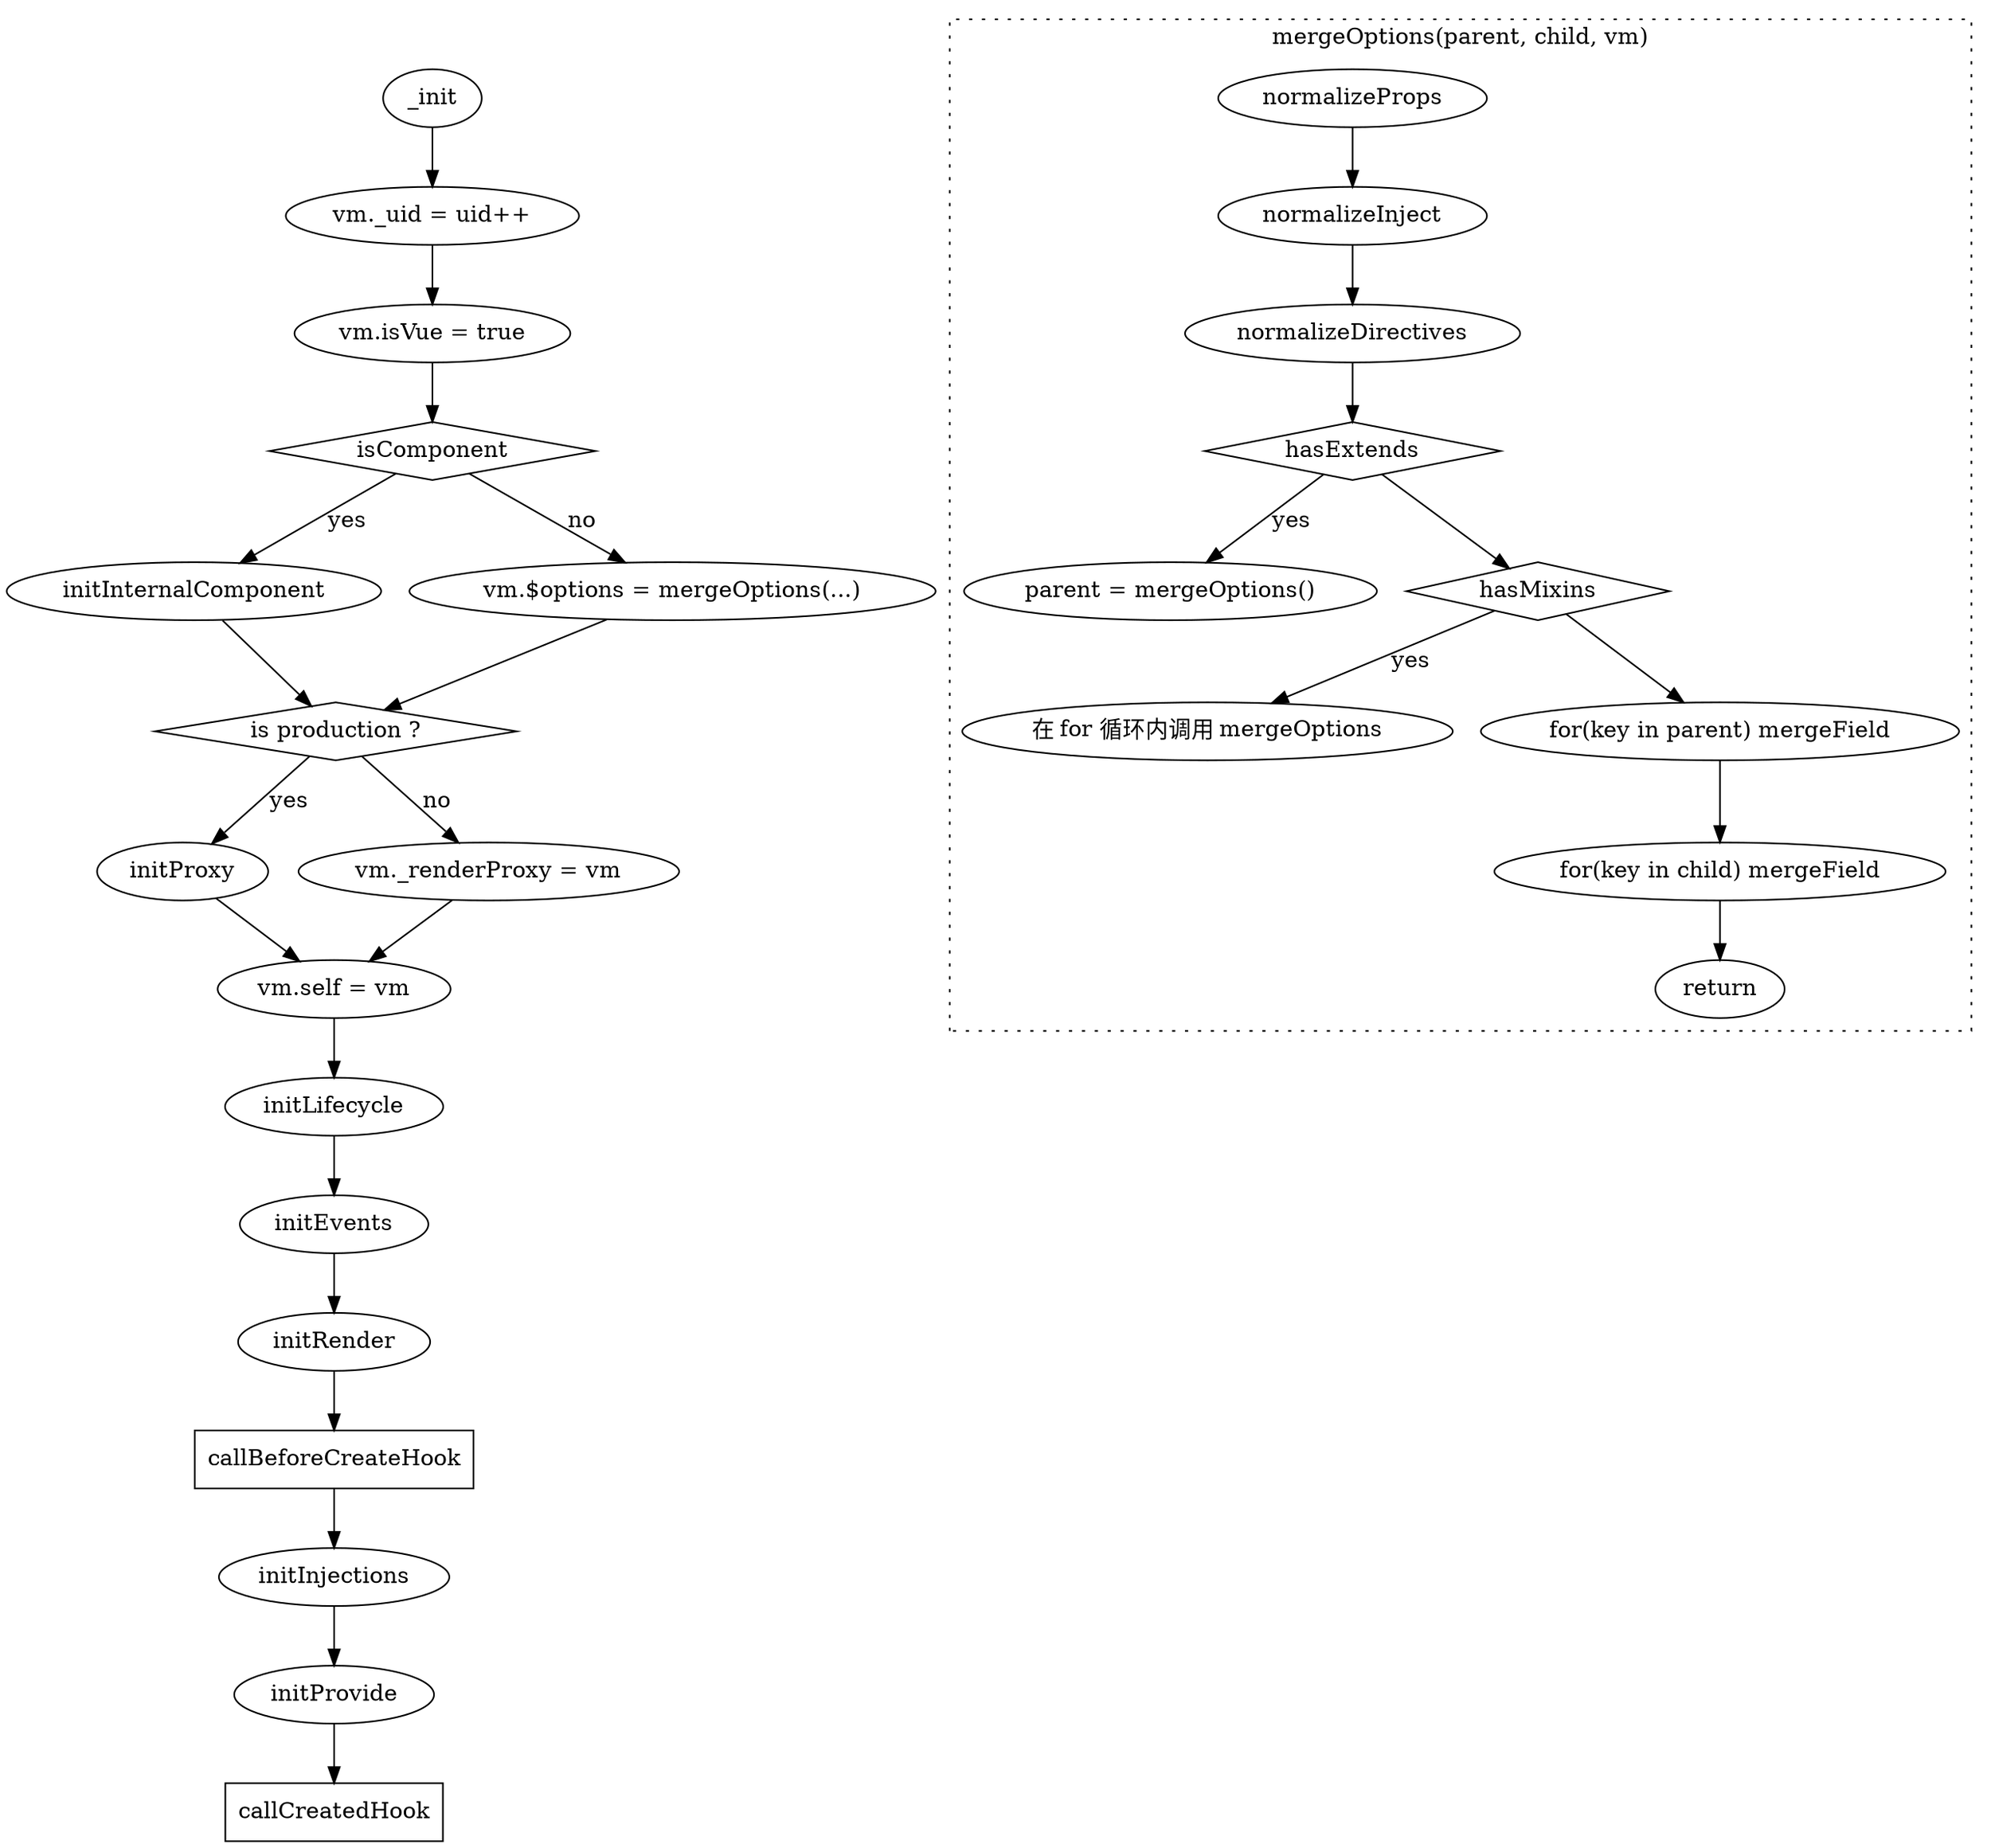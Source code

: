 digraph G {
    setUid [
        label="vm._uid = uid++"
    ]
    _init -> setUid
    setIsVue [
        label="vm.isVue = true"
    ]
    setUid -> setIsVue

    isComponent [
        shape=diamond
    ]
    setIsVue -> isComponent

    isComponent -> initInternalComponent [label="yes"]
    setOptions [
        label="vm.$options = mergeOptions(...)"
    ]
    isComponent -> setOptions [label="no"]
    subgraph cluster_setOptions {
        graph[style=dotted]
        label="mergeOptions(parent, child, vm)"
        normalizeProps -> normalizeInject
        normalizeInject -> normalizeDirectives
        hasExtends [
            shape=diamond
        ]
        normalizeDirectives -> hasExtends
        callMergeOptions [
            label="parent = mergeOptions()"
        ]
        hasExtends -> callMergeOptions [label="yes"]
        hasMixins [
            shape=diamond
        ]
        hasExtends -> hasMixins
        callMergeoptionsByFor [
            label="在 for 循环内调用 mergeOptions"
        ]
        hasMixins -> callMergeoptionsByFor [label="yes"]
        mergeParentField [
            label="for(key in parent) mergeField"
        ]
        hasMixins -> mergeParentField
        mergeChildField [
            label="for(key in child) mergeField"
        ]
        mergeParentField -> mergeChildField
        mergeChildField -> return
    }
    isProduction [
        label="is production ?"
        shape=diamond
    ]
    initInternalComponent -> isProduction
    setOptions -> isProduction
    isProduction -> initProxy [label="yes"]
    setRenderProxy [
        label="vm._renderProxy = vm"
    ]
    isProduction -> setRenderProxy [label="no"]
    setSelf [
        label="vm.self = vm"
    ]
    initProxy -> setSelf
    setRenderProxy -> setSelf
    setSelf -> initLifecycle
    initLifecycle -> initEvents
    initEvents -> initRender
    callBeforeCreateHook [
        shape=rect
    ]
    initRender -> callBeforeCreateHook
    callBeforeCreateHook -> initInjections
    initInjections -> initProvide
    callCreatedHook [
        shape=rect
    ]
    initProvide -> callCreatedHook
}